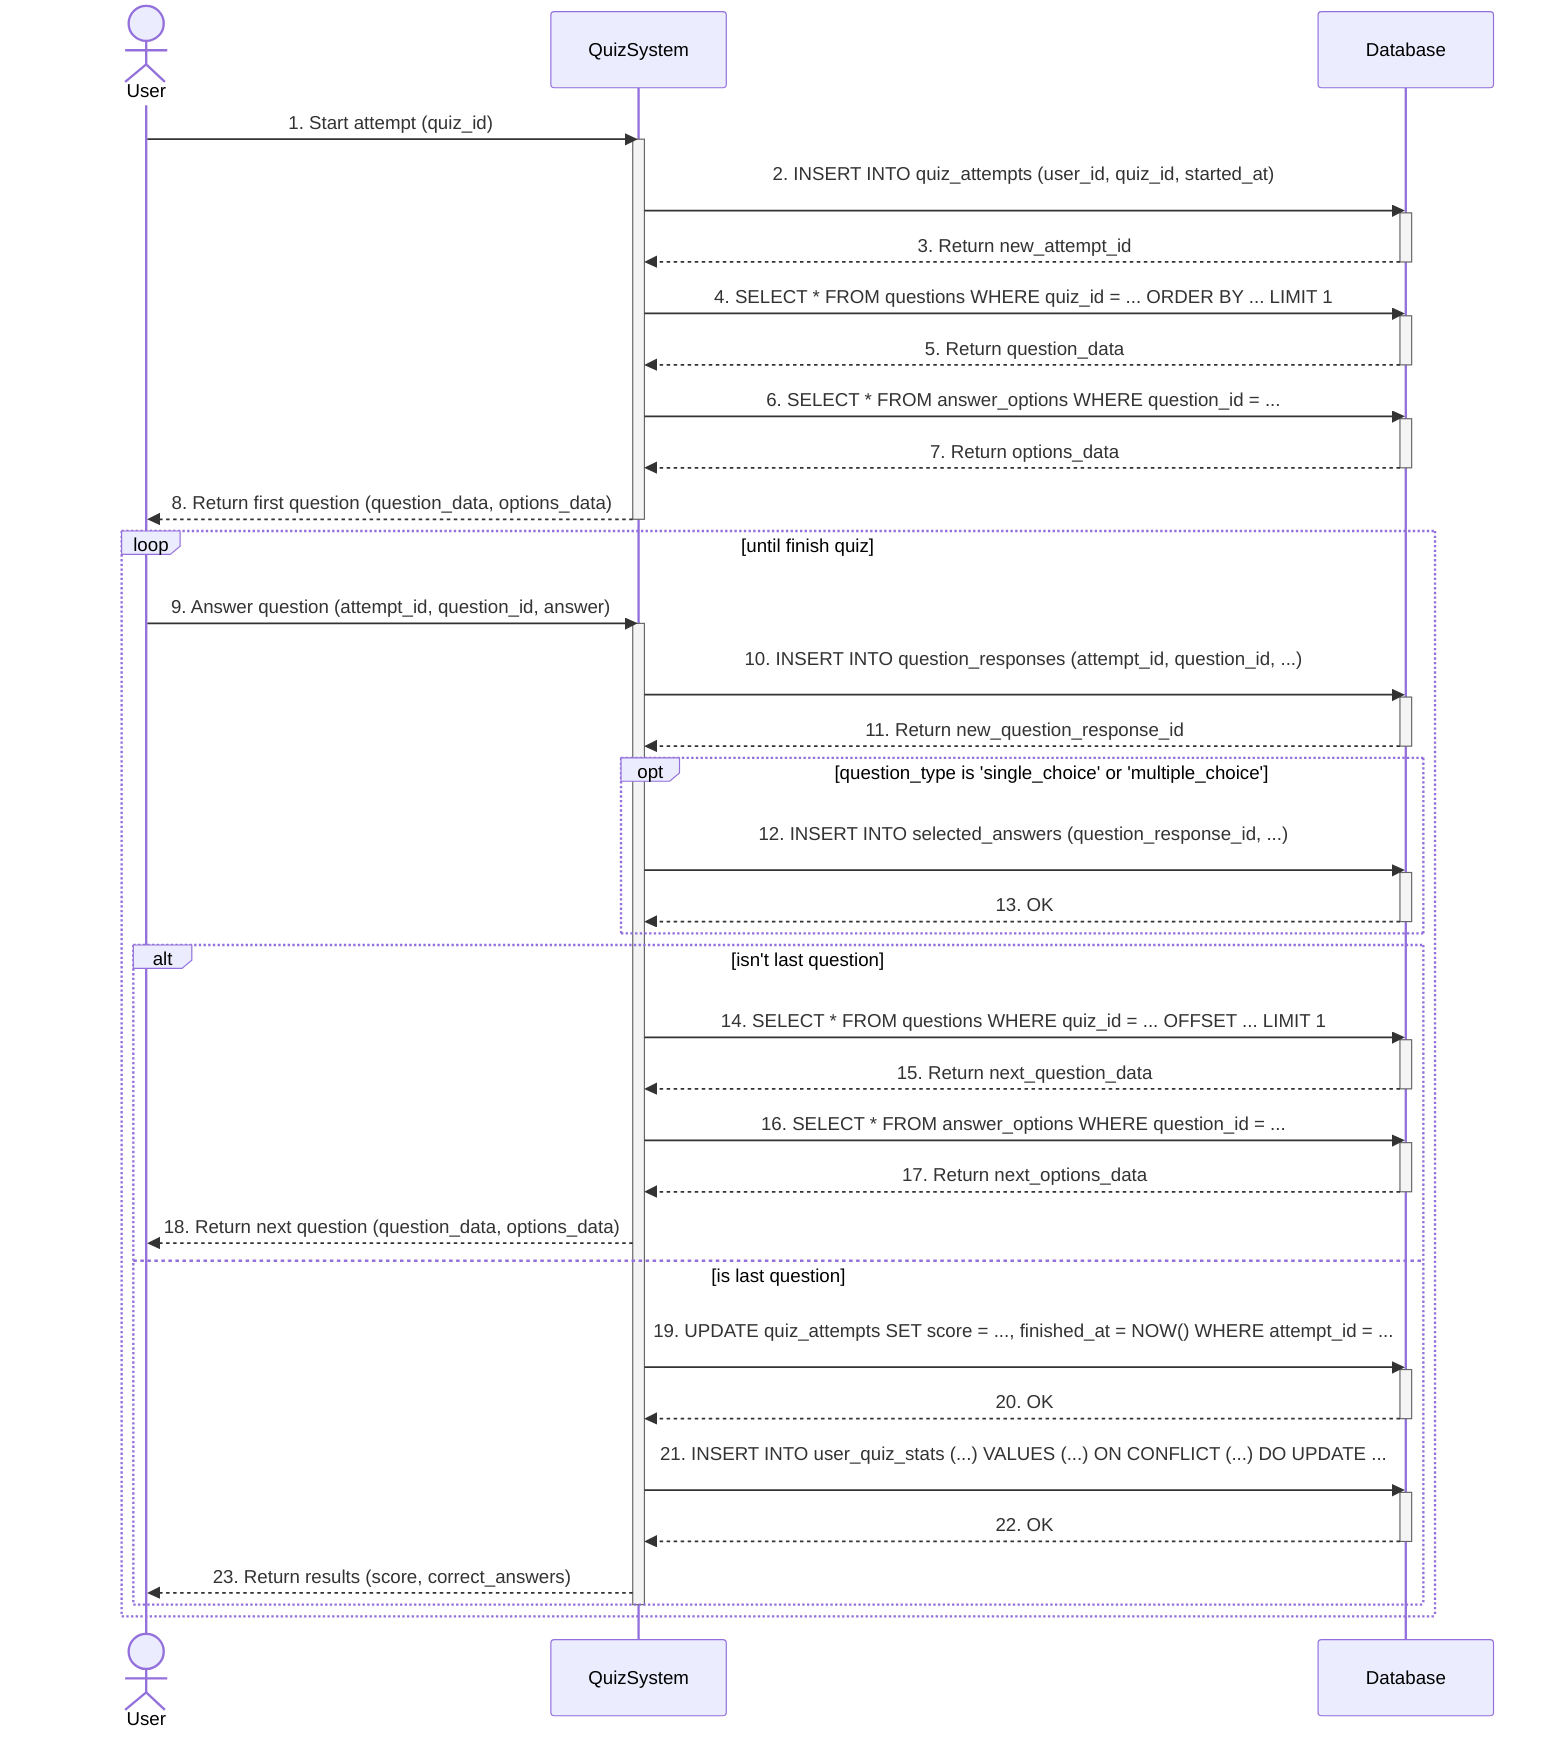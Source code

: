 sequenceDiagram
    actor User
    participant QuizSystem
    participant Database


    User->>QuizSystem: 1. Start attempt (quiz_id)
    activate QuizSystem


    QuizSystem->>Database: 2. INSERT INTO quiz_attempts (user_id, quiz_id, started_at)<br/>
    activate Database
    Database-->>QuizSystem: 3. Return new_attempt_id
    deactivate Database


    QuizSystem->>Database: 4. SELECT * FROM questions WHERE quiz_id = ... ORDER BY ... LIMIT 1
    activate Database
    Database-->>QuizSystem: 5. Return question_data
    deactivate Database
    

    QuizSystem->>Database: 6. SELECT * FROM answer_options WHERE question_id = ...
    activate Database
    Database-->>QuizSystem: 7. Return options_data
    deactivate Database

    QuizSystem-->>User: 8. Return first question (question_data, options_data)
    deactivate QuizSystem

    loop until finish quiz
        User->>QuizSystem: 9. Answer question (attempt_id, question_id, answer)
        activate QuizSystem

        QuizSystem->>Database: 10. INSERT INTO question_responses (attempt_id, question_id, ...)<br/>
        activate Database
        Database-->>QuizSystem: 11. Return new_question_response_id
        deactivate Database

    
        opt question_type is 'single_choice' or 'multiple_choice'
             QuizSystem->>Database: 12. INSERT INTO selected_answers (question_response_id, ...)<br/>
             activate Database
             Database-->>QuizSystem: 13. OK
             deactivate Database
        end


        alt isn't last question
       
            QuizSystem->>Database: 14. SELECT * FROM questions WHERE quiz_id = ... OFFSET ... LIMIT 1
            activate Database
            Database-->>QuizSystem: 15. Return next_question_data
            deactivate Database
            
            QuizSystem->>Database: 16. SELECT * FROM answer_options WHERE question_id = ...
            activate Database
            Database-->>QuizSystem: 17. Return next_options_data
            deactivate Database
            
            QuizSystem-->>User: 18. Return next question (question_data, options_data)

        else is last question
    
        
            
            QuizSystem->>Database: 19. UPDATE quiz_attempts SET score = ..., finished_at = NOW() WHERE attempt_id = ...<br/>
            activate Database
            Database-->>QuizSystem: 20. OK
            deactivate Database

            QuizSystem->>Database: 21. INSERT INTO user_quiz_stats (...) VALUES (...) ON CONFLICT (...) DO UPDATE ...<br/>
            activate Database
            Database-->>QuizSystem: 22. OK
            deactivate Database
            
            QuizSystem-->>User: 23. Return results (score, correct_answers)
        end
        deactivate QuizSystem
    end